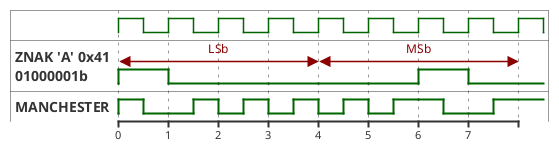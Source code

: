 @startuml
clock clk with period 1

binary "ZNAK 'A' 0x41 \n01000001b" as RX
binary "MANCHESTER" as MA
@RX
0 is 1
+1 is 0
+1 is 0
+1 is 0
+1 is 0
+1 is 0
+1 is 1
+1 is 0


RX@0<->@4 : LSb
RX@4<->@8 : MSb

@MA
0 is 1
+0.5 is 0
+0.5 is 0
+0.5 is 1
+0.5 is 0
+0.5 is 1
+0.5 is 0
+0.5 is 1
+0.5 is 0
+0.5 is 1
+0.5 is 0
+0.5 is 1
+0.5 is 1
+0.5 is 0
+0.5 is 0
+0.5 is 1

@enduml